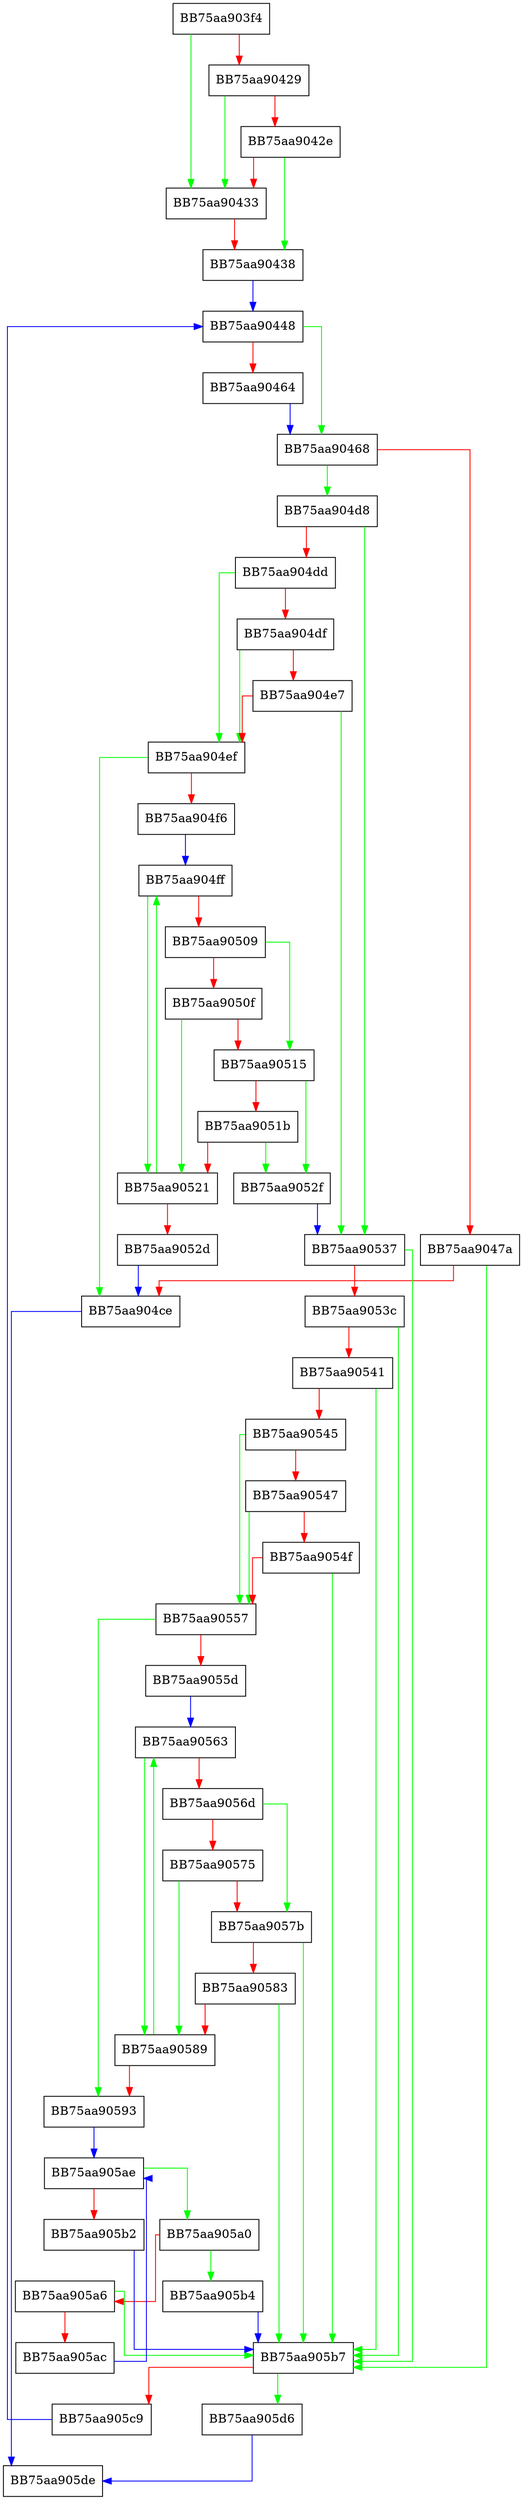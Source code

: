 digraph isPathPrefixOrMatch {
  node [shape="box"];
  graph [splines=ortho];
  BB75aa903f4 -> BB75aa90433 [color="green"];
  BB75aa903f4 -> BB75aa90429 [color="red"];
  BB75aa90429 -> BB75aa90433 [color="green"];
  BB75aa90429 -> BB75aa9042e [color="red"];
  BB75aa9042e -> BB75aa90438 [color="green"];
  BB75aa9042e -> BB75aa90433 [color="red"];
  BB75aa90433 -> BB75aa90438 [color="red"];
  BB75aa90438 -> BB75aa90448 [color="blue"];
  BB75aa90448 -> BB75aa90468 [color="green"];
  BB75aa90448 -> BB75aa90464 [color="red"];
  BB75aa90464 -> BB75aa90468 [color="blue"];
  BB75aa90468 -> BB75aa904d8 [color="green"];
  BB75aa90468 -> BB75aa9047a [color="red"];
  BB75aa9047a -> BB75aa905b7 [color="green"];
  BB75aa9047a -> BB75aa904ce [color="red"];
  BB75aa904ce -> BB75aa905de [color="blue"];
  BB75aa904d8 -> BB75aa90537 [color="green"];
  BB75aa904d8 -> BB75aa904dd [color="red"];
  BB75aa904dd -> BB75aa904ef [color="green"];
  BB75aa904dd -> BB75aa904df [color="red"];
  BB75aa904df -> BB75aa904ef [color="green"];
  BB75aa904df -> BB75aa904e7 [color="red"];
  BB75aa904e7 -> BB75aa90537 [color="green"];
  BB75aa904e7 -> BB75aa904ef [color="red"];
  BB75aa904ef -> BB75aa904ce [color="green"];
  BB75aa904ef -> BB75aa904f6 [color="red"];
  BB75aa904f6 -> BB75aa904ff [color="blue"];
  BB75aa904ff -> BB75aa90521 [color="green"];
  BB75aa904ff -> BB75aa90509 [color="red"];
  BB75aa90509 -> BB75aa90515 [color="green"];
  BB75aa90509 -> BB75aa9050f [color="red"];
  BB75aa9050f -> BB75aa90521 [color="green"];
  BB75aa9050f -> BB75aa90515 [color="red"];
  BB75aa90515 -> BB75aa9052f [color="green"];
  BB75aa90515 -> BB75aa9051b [color="red"];
  BB75aa9051b -> BB75aa9052f [color="green"];
  BB75aa9051b -> BB75aa90521 [color="red"];
  BB75aa90521 -> BB75aa904ff [color="green"];
  BB75aa90521 -> BB75aa9052d [color="red"];
  BB75aa9052d -> BB75aa904ce [color="blue"];
  BB75aa9052f -> BB75aa90537 [color="blue"];
  BB75aa90537 -> BB75aa905b7 [color="green"];
  BB75aa90537 -> BB75aa9053c [color="red"];
  BB75aa9053c -> BB75aa905b7 [color="green"];
  BB75aa9053c -> BB75aa90541 [color="red"];
  BB75aa90541 -> BB75aa905b7 [color="green"];
  BB75aa90541 -> BB75aa90545 [color="red"];
  BB75aa90545 -> BB75aa90557 [color="green"];
  BB75aa90545 -> BB75aa90547 [color="red"];
  BB75aa90547 -> BB75aa90557 [color="green"];
  BB75aa90547 -> BB75aa9054f [color="red"];
  BB75aa9054f -> BB75aa905b7 [color="green"];
  BB75aa9054f -> BB75aa90557 [color="red"];
  BB75aa90557 -> BB75aa90593 [color="green"];
  BB75aa90557 -> BB75aa9055d [color="red"];
  BB75aa9055d -> BB75aa90563 [color="blue"];
  BB75aa90563 -> BB75aa90589 [color="green"];
  BB75aa90563 -> BB75aa9056d [color="red"];
  BB75aa9056d -> BB75aa9057b [color="green"];
  BB75aa9056d -> BB75aa90575 [color="red"];
  BB75aa90575 -> BB75aa90589 [color="green"];
  BB75aa90575 -> BB75aa9057b [color="red"];
  BB75aa9057b -> BB75aa905b7 [color="green"];
  BB75aa9057b -> BB75aa90583 [color="red"];
  BB75aa90583 -> BB75aa905b7 [color="green"];
  BB75aa90583 -> BB75aa90589 [color="red"];
  BB75aa90589 -> BB75aa90563 [color="green"];
  BB75aa90589 -> BB75aa90593 [color="red"];
  BB75aa90593 -> BB75aa905ae [color="blue"];
  BB75aa905a0 -> BB75aa905b4 [color="green"];
  BB75aa905a0 -> BB75aa905a6 [color="red"];
  BB75aa905a6 -> BB75aa905b7 [color="green"];
  BB75aa905a6 -> BB75aa905ac [color="red"];
  BB75aa905ac -> BB75aa905ae [color="blue"];
  BB75aa905ae -> BB75aa905a0 [color="green"];
  BB75aa905ae -> BB75aa905b2 [color="red"];
  BB75aa905b2 -> BB75aa905b7 [color="blue"];
  BB75aa905b4 -> BB75aa905b7 [color="blue"];
  BB75aa905b7 -> BB75aa905d6 [color="green"];
  BB75aa905b7 -> BB75aa905c9 [color="red"];
  BB75aa905c9 -> BB75aa90448 [color="blue"];
  BB75aa905d6 -> BB75aa905de [color="blue"];
}